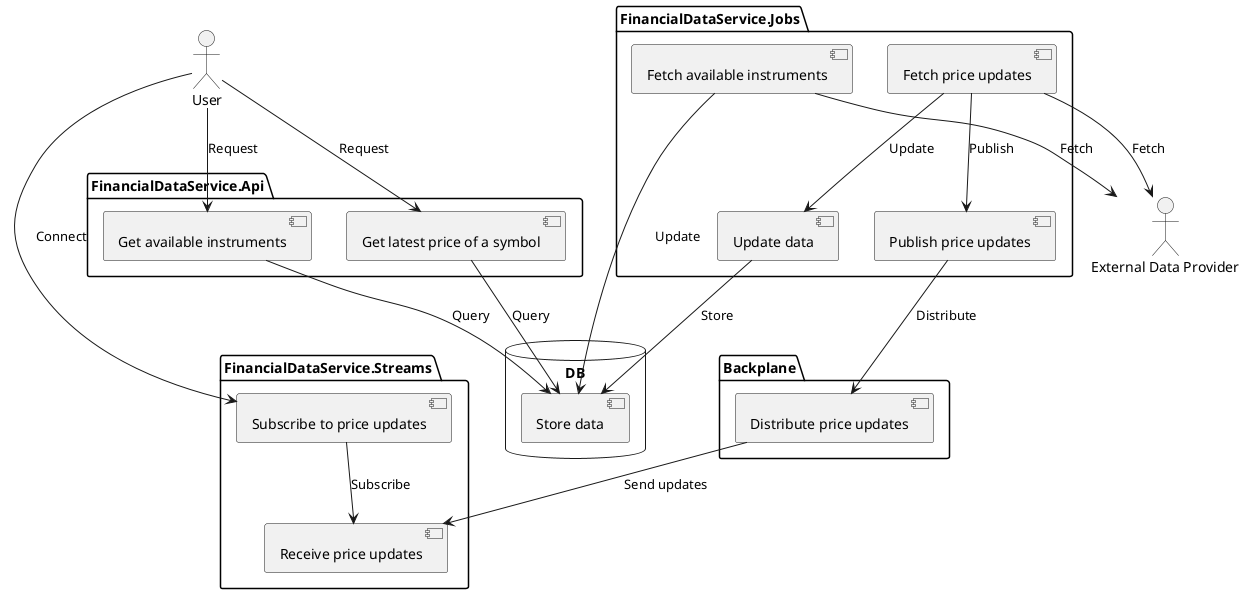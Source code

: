 @startuml
actor User

package "FinancialDataService.Api" {
  [Get available instruments]
  [Get latest price of a symbol]
}

package "FinancialDataService.Jobs" {
  [Fetch available instruments]
  [Fetch price updates]
  [Publish price updates]
  [Update data]
}

database DB {
  [Store data]
}

package "FinancialDataService.Streams" {
  [Subscribe to price updates]
  [Receive price updates]
}

package "Backplane" {
  [Distribute price updates]
}

actor "External Data Provider" as External

User --> [Get available instruments] : Request
[Get available instruments] --> [Store data] : Query

User --> [Get latest price of a symbol] : Request
[Get latest price of a symbol] --> [Store data] : Query

User --> [Subscribe to price updates] : Connect
[Subscribe to price updates] --> [Receive price updates] : Subscribe

[Fetch available instruments] --> External : Fetch
[Fetch available instruments] --> [Store data] : Update

[Fetch price updates] --> External : Fetch
[Fetch price updates] --> [Publish price updates] : Publish
[Publish price updates] --> [Distribute price updates] : Distribute
[Distribute price updates] --> [Receive price updates] : Send updates
[Fetch price updates] --> [Update data] : Update
[Update data] --> [Store data] : Store
@enduml
